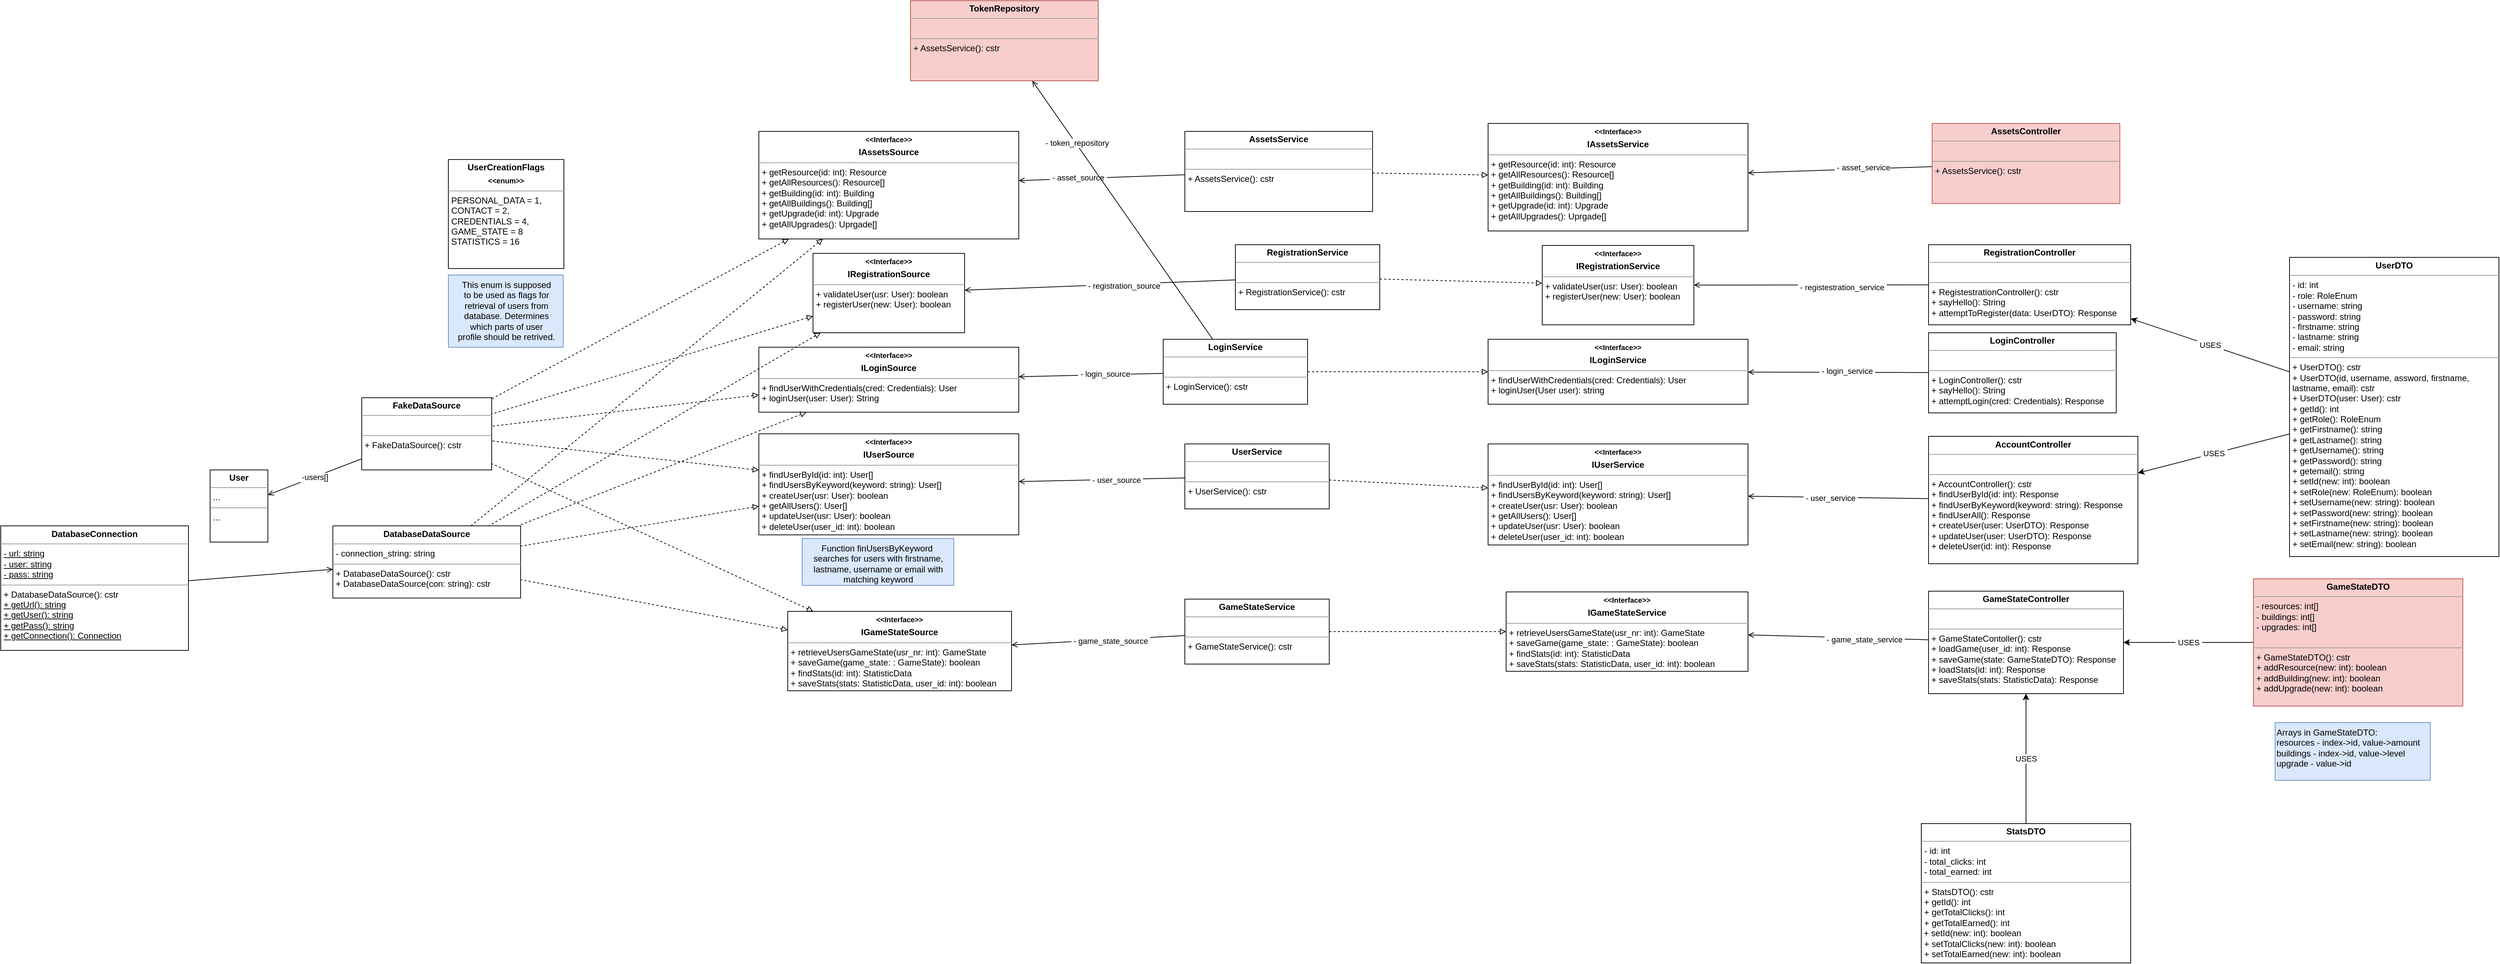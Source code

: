 <mxfile version="15.6.8" type="github">
  <diagram id="SLMzsR0E3EUHvdBKZ5yB" name="Page-1">
    <mxGraphModel dx="2487" dy="3133" grid="1" gridSize="10" guides="1" tooltips="1" connect="1" arrows="1" fold="1" page="1" pageScale="1" pageWidth="827" pageHeight="1169" math="0" shadow="0">
      <root>
        <mxCell id="0" />
        <mxCell id="1" parent="0" />
        <mxCell id="NOSZl9h-h4cG2daDXrsb-22" value="&lt;p style=&quot;margin: 0px ; margin-top: 4px ; text-align: center&quot;&gt;&lt;b&gt;User&lt;/b&gt;&lt;/p&gt;&lt;hr size=&quot;1&quot;&gt;&lt;p style=&quot;margin: 0px ; margin-left: 4px&quot;&gt;...&lt;/p&gt;&lt;hr size=&quot;1&quot;&gt;&lt;p style=&quot;margin: 0px ; margin-left: 4px&quot;&gt;...&lt;/p&gt;" style="verticalAlign=top;align=left;overflow=fill;fontSize=12;fontFamily=Helvetica;html=1;spacingLeft=0;spacingRight=0;spacing=2;rounded=0;" parent="1" vertex="1">
          <mxGeometry x="-730" y="-890" width="80" height="100" as="geometry" />
        </mxCell>
        <mxCell id="NOSZl9h-h4cG2daDXrsb-28" value="&lt;p style=&quot;margin: 0px ; margin-top: 4px ; text-align: center&quot;&gt;&lt;b&gt;&lt;font style=&quot;font-size: 10px&quot;&gt;&amp;lt;&amp;lt;Interface&amp;gt;&amp;gt;&lt;/font&gt;&lt;/b&gt;&lt;/p&gt;&lt;p style=&quot;margin: 0px ; margin-top: 4px ; text-align: center&quot;&gt;&lt;b&gt;IRegistrationSource&lt;/b&gt;&lt;/p&gt;&lt;hr size=&quot;1&quot;&gt;&lt;p style=&quot;margin: 0px ; margin-left: 4px&quot;&gt;&lt;span&gt;+ validateUser(usr: User): boolean&lt;/span&gt;&lt;/p&gt;&lt;p style=&quot;margin: 0px ; margin-left: 4px&quot;&gt;&lt;span&gt;+ registerUser(new: User): boolean&lt;/span&gt;&lt;/p&gt;" style="verticalAlign=top;align=left;overflow=fill;fontSize=12;fontFamily=Helvetica;html=1;spacingLeft=0;spacingRight=0;spacing=2;rounded=0;" parent="1" vertex="1">
          <mxGeometry x="105" y="-1190" width="210" height="110" as="geometry" />
        </mxCell>
        <mxCell id="NOSZl9h-h4cG2daDXrsb-29" value="&lt;p style=&quot;margin: 0px ; margin-top: 4px ; text-align: center&quot;&gt;&lt;b&gt;&lt;font style=&quot;font-size: 10px&quot;&gt;&amp;lt;&amp;lt;Interface&amp;gt;&amp;gt;&lt;/font&gt;&lt;/b&gt;&lt;/p&gt;&lt;p style=&quot;margin: 0px ; margin-top: 4px ; text-align: center&quot;&gt;&lt;b&gt;ILoginSource&lt;/b&gt;&lt;/p&gt;&lt;hr size=&quot;1&quot;&gt;&lt;p style=&quot;margin: 0px ; margin-left: 4px&quot;&gt;&lt;span&gt;+ findUserWithCredentials(cred: Credentials): User&lt;/span&gt;&lt;/p&gt;&lt;p style=&quot;margin: 0px ; margin-left: 4px&quot;&gt;&lt;span&gt;+ loginUser(user: User): String&lt;br&gt;&lt;/span&gt;&lt;/p&gt;" style="verticalAlign=top;align=left;overflow=fill;fontSize=12;fontFamily=Helvetica;html=1;spacingLeft=0;spacingRight=0;spacing=2;rounded=0;" parent="1" vertex="1">
          <mxGeometry x="30" y="-1060" width="360" height="90" as="geometry" />
        </mxCell>
        <mxCell id="NOSZl9h-h4cG2daDXrsb-30" value="&lt;p style=&quot;margin: 0px ; margin-top: 4px ; text-align: center&quot;&gt;&lt;b&gt;FakeDataSource&lt;/b&gt;&lt;/p&gt;&lt;hr size=&quot;1&quot;&gt;&lt;p style=&quot;margin: 0px ; margin-left: 4px&quot;&gt;&lt;br&gt;&lt;/p&gt;&lt;hr size=&quot;1&quot;&gt;&lt;p style=&quot;margin: 0px ; margin-left: 4px&quot;&gt;+ FakeDataSource(): cstr&lt;/p&gt;" style="verticalAlign=top;align=left;overflow=fill;fontSize=12;fontFamily=Helvetica;html=1;spacingLeft=0;spacingRight=0;spacing=2;rounded=0;" parent="1" vertex="1">
          <mxGeometry x="-520" y="-990" width="180" height="100" as="geometry" />
        </mxCell>
        <mxCell id="NOSZl9h-h4cG2daDXrsb-31" value="&lt;p style=&quot;margin: 0px ; margin-top: 4px ; text-align: center&quot;&gt;&lt;b&gt;UserCreationFlags&lt;/b&gt;&lt;/p&gt;&lt;p style=&quot;margin: 0px ; margin-top: 4px ; text-align: center&quot;&gt;&lt;b&gt;&lt;font style=&quot;font-size: 10px&quot;&gt;&amp;lt;&amp;lt;enum&amp;gt;&amp;gt;&lt;/font&gt;&lt;/b&gt;&lt;/p&gt;&lt;hr size=&quot;1&quot;&gt;&lt;p style=&quot;margin: 0px ; margin-left: 4px&quot;&gt;PERSONAL_DATA = 1,&lt;/p&gt;&lt;p style=&quot;margin: 0px ; margin-left: 4px&quot;&gt;CONTACT = 2,&lt;/p&gt;&lt;p style=&quot;margin: 0px ; margin-left: 4px&quot;&gt;CREDENTIALS = 4,&lt;/p&gt;&lt;p style=&quot;margin: 0px ; margin-left: 4px&quot;&gt;GAME_STATE = 8&lt;/p&gt;&lt;p style=&quot;margin: 0px ; margin-left: 4px&quot;&gt;STATISTICS = 16&lt;br&gt;&lt;/p&gt;" style="verticalAlign=top;align=left;overflow=fill;fontSize=12;fontFamily=Helvetica;html=1;spacingLeft=0;spacingRight=0;spacing=2;rounded=0;" parent="1" vertex="1">
          <mxGeometry x="-400" y="-1320" width="160" height="151" as="geometry" />
        </mxCell>
        <mxCell id="NOSZl9h-h4cG2daDXrsb-32" value="This enum is supposed &lt;br&gt;to be&amp;nbsp;used as flags for &lt;br&gt;retrieval of users from&lt;br&gt;database. Determines &lt;br&gt;which parts of user &lt;br&gt;profile should be retrived." style="html=1;verticalAlign=top;fillColor=#dae8fc;strokeColor=#6c8ebf;rounded=0;" parent="1" vertex="1">
          <mxGeometry x="-400" y="-1160" width="159" height="100" as="geometry" />
        </mxCell>
        <mxCell id="NOSZl9h-h4cG2daDXrsb-33" value="&lt;p style=&quot;margin: 0px ; margin-top: 4px ; text-align: center&quot;&gt;&lt;b&gt;DatabaseDataSource&lt;/b&gt;&lt;br&gt;&lt;/p&gt;&lt;hr size=&quot;1&quot;&gt;&lt;p style=&quot;margin: 0px ; margin-left: 4px&quot;&gt;- connection_string: string&lt;/p&gt;&lt;hr size=&quot;1&quot;&gt;&lt;p style=&quot;margin: 0px ; margin-left: 4px&quot;&gt;+ DatabaseDataSource(): cstr&lt;/p&gt;&lt;p style=&quot;margin: 0px ; margin-left: 4px&quot;&gt;+ DatabaseDataSource(con: string): cstr&lt;/p&gt;" style="verticalAlign=top;align=left;overflow=fill;fontSize=12;fontFamily=Helvetica;html=1;spacingLeft=0;spacingRight=0;spacing=2;rounded=0;" parent="1" vertex="1">
          <mxGeometry x="-560" y="-812.5" width="260" height="100" as="geometry" />
        </mxCell>
        <mxCell id="NOSZl9h-h4cG2daDXrsb-34" style="orthogonalLoop=1;jettySize=auto;html=1;endArrow=none;endFill=0;dashed=1;startArrow=block;startFill=0;rounded=0;" parent="1" source="NOSZl9h-h4cG2daDXrsb-29" target="NOSZl9h-h4cG2daDXrsb-33" edge="1">
          <mxGeometry relative="1" as="geometry">
            <mxPoint x="1850" y="-910" as="sourcePoint" />
            <mxPoint x="1790" y="-867.5" as="targetPoint" />
          </mxGeometry>
        </mxCell>
        <mxCell id="NOSZl9h-h4cG2daDXrsb-43" style="orthogonalLoop=1;jettySize=auto;html=1;endArrow=none;endFill=0;dashed=1;startArrow=block;startFill=0;rounded=0;" parent="1" source="NOSZl9h-h4cG2daDXrsb-28" target="NOSZl9h-h4cG2daDXrsb-33" edge="1">
          <mxGeometry relative="1" as="geometry">
            <mxPoint x="450" y="-990" as="sourcePoint" />
            <mxPoint x="520" y="-910" as="targetPoint" />
          </mxGeometry>
        </mxCell>
        <mxCell id="NOSZl9h-h4cG2daDXrsb-49" value="&lt;p style=&quot;margin: 0px ; margin-top: 4px ; text-align: center&quot;&gt;&lt;b&gt;&lt;font style=&quot;font-size: 10px&quot;&gt;&amp;lt;&amp;lt;Interface&amp;gt;&amp;gt;&lt;/font&gt;&lt;/b&gt;&lt;/p&gt;&lt;p style=&quot;margin: 0px ; margin-top: 4px ; text-align: center&quot;&gt;&lt;b&gt;IUserSource&lt;/b&gt;&lt;/p&gt;&lt;hr size=&quot;1&quot;&gt;&lt;p style=&quot;margin: 0px ; margin-left: 4px&quot;&gt;&lt;span&gt;+ findUserById(id: int): User[]&lt;/span&gt;&lt;br&gt;&lt;/p&gt;&lt;p style=&quot;margin: 0px ; margin-left: 4px&quot;&gt;&lt;span&gt;+ findUsersByKeyword(keyword: string): User[]&lt;/span&gt;&lt;/p&gt;&lt;p style=&quot;margin: 0px ; margin-left: 4px&quot;&gt;&lt;span&gt;+ createUser(usr: User): boolean&lt;/span&gt;&lt;/p&gt;&lt;p style=&quot;margin: 0px ; margin-left: 4px&quot;&gt;&lt;span&gt;+ getAllUsers(): User[]&lt;/span&gt;&lt;/p&gt;&lt;p style=&quot;margin: 0px ; margin-left: 4px&quot;&gt;&lt;span&gt;+ updateUser(usr: User): boolean&lt;/span&gt;&lt;/p&gt;&lt;p style=&quot;margin: 0px ; margin-left: 4px&quot;&gt;&lt;span&gt;+ deleteUser(user_id: int): boolean&lt;/span&gt;&lt;/p&gt;&lt;p style=&quot;margin: 0px ; margin-left: 4px&quot;&gt;&lt;span&gt;&lt;br&gt;&lt;/span&gt;&lt;/p&gt;&lt;p style=&quot;margin: 0px ; margin-left: 4px&quot;&gt;&lt;span&gt;&lt;br&gt;&lt;/span&gt;&lt;/p&gt;" style="verticalAlign=top;align=left;overflow=fill;fontSize=12;fontFamily=Helvetica;html=1;spacingLeft=0;spacingRight=0;spacing=2;rounded=0;" parent="1" vertex="1">
          <mxGeometry x="30" y="-940" width="360" height="140" as="geometry" />
        </mxCell>
        <mxCell id="NOSZl9h-h4cG2daDXrsb-50" value="&lt;p style=&quot;margin: 0px ; margin-top: 4px ; text-align: center&quot;&gt;&lt;b&gt;&lt;font style=&quot;font-size: 10px&quot;&gt;&amp;lt;&amp;lt;Interface&amp;gt;&amp;gt;&lt;/font&gt;&lt;/b&gt;&lt;/p&gt;&lt;p style=&quot;margin: 0px ; margin-top: 4px ; text-align: center&quot;&gt;&lt;b&gt;IGameStateSource&lt;/b&gt;&lt;/p&gt;&lt;hr size=&quot;1&quot;&gt;&lt;p style=&quot;margin: 0px ; margin-left: 4px&quot;&gt;&lt;span&gt;+ retrieveUsersGameState(usr_nr: int): GameState&lt;/span&gt;&lt;/p&gt;&lt;p style=&quot;margin: 0px ; margin-left: 4px&quot;&gt;&lt;span&gt;+ saveGame(game_state: : GameState): boolean&lt;/span&gt;&lt;/p&gt;&lt;p style=&quot;margin: 0px ; margin-left: 4px&quot;&gt;&lt;span&gt;+ findStats(id: int): StatisticData&lt;/span&gt;&lt;/p&gt;&lt;p style=&quot;margin: 0px ; margin-left: 4px&quot;&gt;&lt;span&gt;+ saveStats(stats: StatisticData, user_id: int): boolean&lt;/span&gt;&lt;/p&gt;" style="verticalAlign=top;align=left;overflow=fill;fontSize=12;fontFamily=Helvetica;html=1;spacingLeft=0;spacingRight=0;spacing=2;rounded=0;" parent="1" vertex="1">
          <mxGeometry x="70" y="-694" width="310" height="110" as="geometry" />
        </mxCell>
        <mxCell id="NOSZl9h-h4cG2daDXrsb-51" style="orthogonalLoop=1;jettySize=auto;html=1;endArrow=none;endFill=0;dashed=1;startArrow=block;startFill=0;rounded=0;" parent="1" source="NOSZl9h-h4cG2daDXrsb-49" target="NOSZl9h-h4cG2daDXrsb-33" edge="1">
          <mxGeometry relative="1" as="geometry">
            <mxPoint x="420" y="-990" as="sourcePoint" />
            <mxPoint x="500" y="-910" as="targetPoint" />
          </mxGeometry>
        </mxCell>
        <mxCell id="NOSZl9h-h4cG2daDXrsb-52" style="orthogonalLoop=1;jettySize=auto;html=1;endArrow=none;endFill=0;dashed=1;startArrow=block;startFill=0;strokeColor=default;rounded=0;" parent="1" source="NOSZl9h-h4cG2daDXrsb-50" target="NOSZl9h-h4cG2daDXrsb-33" edge="1">
          <mxGeometry relative="1" as="geometry">
            <mxPoint x="430" y="-980" as="sourcePoint" />
            <mxPoint x="510" y="-900" as="targetPoint" />
          </mxGeometry>
        </mxCell>
        <mxCell id="NOSZl9h-h4cG2daDXrsb-53" value="Function finUsersByKeyword&amp;nbsp;&lt;br&gt;searches for users with&amp;nbsp;firstname, &lt;br&gt;lastname, username or email with &lt;br&gt;matching keyword" style="html=1;verticalAlign=top;fillColor=#dae8fc;strokeColor=#6c8ebf;rounded=0;" parent="1" vertex="1">
          <mxGeometry x="90" y="-795" width="210" height="65" as="geometry" />
        </mxCell>
        <mxCell id="NOSZl9h-h4cG2daDXrsb-54" style="orthogonalLoop=1;jettySize=auto;html=1;endArrow=none;endFill=0;dashed=1;startArrow=block;startFill=0;rounded=0;" parent="1" source="NOSZl9h-h4cG2daDXrsb-28" target="NOSZl9h-h4cG2daDXrsb-30" edge="1">
          <mxGeometry relative="1" as="geometry">
            <mxPoint x="325" y="-1125" as="sourcePoint" />
            <mxPoint x="500" y="-935" as="targetPoint" />
          </mxGeometry>
        </mxCell>
        <mxCell id="NOSZl9h-h4cG2daDXrsb-55" style="orthogonalLoop=1;jettySize=auto;html=1;endArrow=none;endFill=0;dashed=1;startArrow=block;startFill=0;rounded=0;" parent="1" source="NOSZl9h-h4cG2daDXrsb-29" target="NOSZl9h-h4cG2daDXrsb-30" edge="1">
          <mxGeometry relative="1" as="geometry">
            <mxPoint x="100" y="-1090" as="sourcePoint" />
            <mxPoint x="-30" y="-965" as="targetPoint" />
          </mxGeometry>
        </mxCell>
        <mxCell id="NOSZl9h-h4cG2daDXrsb-56" style="orthogonalLoop=1;jettySize=auto;html=1;endArrow=none;endFill=0;dashed=1;startArrow=block;startFill=0;rounded=0;" parent="1" source="NOSZl9h-h4cG2daDXrsb-49" target="NOSZl9h-h4cG2daDXrsb-30" edge="1">
          <mxGeometry relative="1" as="geometry">
            <mxPoint x="40" y="-1005" as="sourcePoint" />
            <mxPoint x="-30" y="-940" as="targetPoint" />
          </mxGeometry>
        </mxCell>
        <mxCell id="NOSZl9h-h4cG2daDXrsb-57" style="orthogonalLoop=1;jettySize=auto;html=1;endArrow=none;endFill=0;dashed=1;startArrow=block;startFill=0;rounded=0;" parent="1" source="NOSZl9h-h4cG2daDXrsb-50" target="NOSZl9h-h4cG2daDXrsb-30" edge="1">
          <mxGeometry relative="1" as="geometry">
            <mxPoint x="50" y="-995" as="sourcePoint" />
            <mxPoint x="-20" y="-930" as="targetPoint" />
          </mxGeometry>
        </mxCell>
        <mxCell id="NOSZl9h-h4cG2daDXrsb-58" value="&amp;nbsp;-users[]&amp;nbsp;" style="orthogonalLoop=1;jettySize=auto;html=1;endArrow=open;endFill=0;rounded=0;" parent="1" source="NOSZl9h-h4cG2daDXrsb-30" target="NOSZl9h-h4cG2daDXrsb-22" edge="1">
          <mxGeometry relative="1" as="geometry">
            <mxPoint x="1230" y="-1095" as="sourcePoint" />
            <mxPoint x="1400" y="-1080" as="targetPoint" />
          </mxGeometry>
        </mxCell>
        <mxCell id="NOSZl9h-h4cG2daDXrsb-89" value="&lt;p style=&quot;margin: 0px ; margin-top: 4px ; text-align: center&quot;&gt;&lt;b&gt;&lt;font style=&quot;font-size: 10px&quot;&gt;&amp;lt;&amp;lt;Interface&amp;gt;&amp;gt;&lt;/font&gt;&lt;/b&gt;&lt;/p&gt;&lt;p style=&quot;margin: 0px ; margin-top: 4px ; text-align: center&quot;&gt;&lt;b&gt;IAssetsSource&lt;/b&gt;&lt;/p&gt;&lt;hr size=&quot;1&quot;&gt;&lt;p style=&quot;margin: 0px ; margin-left: 4px&quot;&gt;&lt;span&gt;+ getResource(id: int): Resource&lt;/span&gt;&lt;/p&gt;&lt;p style=&quot;margin: 0px ; margin-left: 4px&quot;&gt;&lt;span&gt;+ getAllResources(): Resource[]&lt;/span&gt;&lt;/p&gt;&lt;p style=&quot;margin: 0px ; margin-left: 4px&quot;&gt;&lt;span&gt;+ getBuilding(id: int): Building&lt;/span&gt;&lt;/p&gt;&lt;p style=&quot;margin: 0px ; margin-left: 4px&quot;&gt;&lt;span&gt;+ getAllBuildings(): Building[]&lt;/span&gt;&lt;/p&gt;&lt;p style=&quot;margin: 0px ; margin-left: 4px&quot;&gt;&lt;span&gt;+ getUpgrade(id: int): Upgrade&lt;/span&gt;&lt;/p&gt;&lt;p style=&quot;margin: 0px ; margin-left: 4px&quot;&gt;&lt;span&gt;+ getAllUpgrades(): Uprgade[]&lt;/span&gt;&lt;/p&gt;" style="verticalAlign=top;align=left;overflow=fill;fontSize=12;fontFamily=Helvetica;html=1;spacingLeft=0;spacingRight=0;spacing=2;rounded=0;" parent="1" vertex="1">
          <mxGeometry x="30" y="-1359" width="360" height="149" as="geometry" />
        </mxCell>
        <mxCell id="NOSZl9h-h4cG2daDXrsb-90" style="orthogonalLoop=1;jettySize=auto;html=1;endArrow=none;endFill=0;dashed=1;startArrow=block;startFill=0;rounded=0;" parent="1" source="NOSZl9h-h4cG2daDXrsb-89" target="NOSZl9h-h4cG2daDXrsb-33" edge="1">
          <mxGeometry relative="1" as="geometry">
            <mxPoint x="325" y="-1125" as="sourcePoint" />
            <mxPoint x="500.0" y="-935" as="targetPoint" />
          </mxGeometry>
        </mxCell>
        <mxCell id="NOSZl9h-h4cG2daDXrsb-91" style="orthogonalLoop=1;jettySize=auto;html=1;endArrow=none;endFill=0;dashed=1;startArrow=block;startFill=0;rounded=0;" parent="1" source="NOSZl9h-h4cG2daDXrsb-89" target="NOSZl9h-h4cG2daDXrsb-30" edge="1">
          <mxGeometry relative="1" as="geometry">
            <mxPoint x="115" y="-1125" as="sourcePoint" />
            <mxPoint x="-30" y="-975" as="targetPoint" />
          </mxGeometry>
        </mxCell>
        <mxCell id="NOSZl9h-h4cG2daDXrsb-96" value="&lt;p style=&quot;margin: 0px ; margin-top: 4px ; text-align: center&quot;&gt;&lt;b&gt;&lt;font style=&quot;font-size: 10px&quot;&gt;&amp;lt;&amp;lt;Interface&amp;gt;&amp;gt;&lt;/font&gt;&lt;/b&gt;&lt;/p&gt;&lt;p style=&quot;margin: 0px ; margin-top: 4px ; text-align: center&quot;&gt;&lt;b&gt;IRegistrationService&lt;/b&gt;&lt;/p&gt;&lt;hr size=&quot;1&quot;&gt;&lt;p style=&quot;margin: 0px ; margin-left: 4px&quot;&gt;&lt;span&gt;+ validateUser(usr: User): boolean&lt;/span&gt;&lt;/p&gt;&lt;p style=&quot;margin: 0px ; margin-left: 4px&quot;&gt;&lt;span&gt;+ registerUser(new: User): boolean&lt;/span&gt;&lt;/p&gt;" style="verticalAlign=top;align=left;overflow=fill;fontSize=12;fontFamily=Helvetica;html=1;spacingLeft=0;spacingRight=0;spacing=2;rounded=0;" parent="1" vertex="1">
          <mxGeometry x="1115" y="-1201" width="210" height="110" as="geometry" />
        </mxCell>
        <mxCell id="NOSZl9h-h4cG2daDXrsb-97" value="&lt;p style=&quot;margin: 0px ; margin-top: 4px ; text-align: center&quot;&gt;&lt;b&gt;&lt;font style=&quot;font-size: 10px&quot;&gt;&amp;lt;&amp;lt;Interface&amp;gt;&amp;gt;&lt;/font&gt;&lt;/b&gt;&lt;/p&gt;&lt;p style=&quot;margin: 0px ; margin-top: 4px ; text-align: center&quot;&gt;&lt;b&gt;ILoginService&lt;/b&gt;&lt;/p&gt;&lt;hr size=&quot;1&quot;&gt;&lt;p style=&quot;margin: 0px ; margin-left: 4px&quot;&gt;&lt;span&gt;+ findUserWithCredentials(cred: Credentials): User&lt;/span&gt;&lt;/p&gt;&lt;p style=&quot;margin: 0px ; margin-left: 4px&quot;&gt;&lt;span&gt;+ loginUser(User user): string&lt;br&gt;&lt;/span&gt;&lt;/p&gt;" style="verticalAlign=top;align=left;overflow=fill;fontSize=12;fontFamily=Helvetica;html=1;spacingLeft=0;spacingRight=0;spacing=2;rounded=0;" parent="1" vertex="1">
          <mxGeometry x="1040" y="-1071" width="360" height="90" as="geometry" />
        </mxCell>
        <mxCell id="NOSZl9h-h4cG2daDXrsb-98" value="&lt;p style=&quot;margin: 0px ; margin-top: 4px ; text-align: center&quot;&gt;&lt;b&gt;&lt;font style=&quot;font-size: 10px&quot;&gt;&amp;lt;&amp;lt;Interface&amp;gt;&amp;gt;&lt;/font&gt;&lt;/b&gt;&lt;/p&gt;&lt;p style=&quot;margin: 0px ; margin-top: 4px ; text-align: center&quot;&gt;&lt;b&gt;IUserService&lt;/b&gt;&lt;/p&gt;&lt;hr size=&quot;1&quot;&gt;&lt;p style=&quot;margin: 0px ; margin-left: 4px&quot;&gt;&lt;span&gt;+ findUserById(id: int): User[]&lt;/span&gt;&lt;br&gt;&lt;/p&gt;&lt;p style=&quot;margin: 0px ; margin-left: 4px&quot;&gt;&lt;span&gt;+ findUsersByKeyword(keyword: string): User[]&lt;/span&gt;&lt;/p&gt;&lt;p style=&quot;margin: 0px ; margin-left: 4px&quot;&gt;&lt;span&gt;+ createUser(usr: User): boolean&lt;/span&gt;&lt;/p&gt;&lt;p style=&quot;margin: 0px ; margin-left: 4px&quot;&gt;&lt;span&gt;+ getAllUsers(): User[]&lt;/span&gt;&lt;/p&gt;&lt;p style=&quot;margin: 0px ; margin-left: 4px&quot;&gt;&lt;span&gt;+ updateUser(usr: User): boolean&lt;/span&gt;&lt;/p&gt;&lt;p style=&quot;margin: 0px ; margin-left: 4px&quot;&gt;&lt;span&gt;+ deleteUser(user_id: int): boolean&lt;/span&gt;&lt;/p&gt;&lt;p style=&quot;margin: 0px ; margin-left: 4px&quot;&gt;&lt;span&gt;&lt;br&gt;&lt;/span&gt;&lt;/p&gt;&lt;p style=&quot;margin: 0px ; margin-left: 4px&quot;&gt;&lt;span&gt;&lt;br&gt;&lt;/span&gt;&lt;/p&gt;" style="verticalAlign=top;align=left;overflow=fill;fontSize=12;fontFamily=Helvetica;html=1;spacingLeft=0;spacingRight=0;spacing=2;rounded=0;" parent="1" vertex="1">
          <mxGeometry x="1040" y="-926" width="360" height="140" as="geometry" />
        </mxCell>
        <mxCell id="NOSZl9h-h4cG2daDXrsb-99" value="&lt;p style=&quot;margin: 0px ; margin-top: 4px ; text-align: center&quot;&gt;&lt;b&gt;&lt;font style=&quot;font-size: 10px&quot;&gt;&amp;lt;&amp;lt;Interface&amp;gt;&amp;gt;&lt;/font&gt;&lt;/b&gt;&lt;/p&gt;&lt;p style=&quot;margin: 0px ; margin-top: 4px ; text-align: center&quot;&gt;&lt;b&gt;IGameStateService&lt;/b&gt;&lt;/p&gt;&lt;hr size=&quot;1&quot;&gt;&lt;p style=&quot;margin: 0px ; margin-left: 4px&quot;&gt;&lt;span&gt;+ retrieveUsersGameState(usr_nr: int): GameState&lt;/span&gt;&lt;/p&gt;&lt;p style=&quot;margin: 0px ; margin-left: 4px&quot;&gt;&lt;span&gt;+ saveGame(game_state: : GameState): boolean&lt;/span&gt;&lt;/p&gt;&lt;p style=&quot;margin: 0px 0px 0px 4px&quot;&gt;+ findStats(id: int): StatisticData&lt;/p&gt;&lt;p style=&quot;margin: 0px 0px 0px 4px&quot;&gt;+ saveStats(stats: StatisticData, user_id: int): boolean&lt;/p&gt;" style="verticalAlign=top;align=left;overflow=fill;fontSize=12;fontFamily=Helvetica;html=1;spacingLeft=0;spacingRight=0;spacing=2;rounded=0;" parent="1" vertex="1">
          <mxGeometry x="1065" y="-721" width="335" height="110" as="geometry" />
        </mxCell>
        <mxCell id="NOSZl9h-h4cG2daDXrsb-100" value="&lt;p style=&quot;margin: 0px ; margin-top: 4px ; text-align: center&quot;&gt;&lt;b&gt;&lt;font style=&quot;font-size: 10px&quot;&gt;&amp;lt;&amp;lt;Interface&amp;gt;&amp;gt;&lt;/font&gt;&lt;/b&gt;&lt;/p&gt;&lt;p style=&quot;margin: 0px ; margin-top: 4px ; text-align: center&quot;&gt;&lt;b&gt;IAssetsService&lt;/b&gt;&lt;/p&gt;&lt;hr size=&quot;1&quot;&gt;&lt;p style=&quot;margin: 0px ; margin-left: 4px&quot;&gt;&lt;span&gt;+ getResource(id: int): Resource&lt;/span&gt;&lt;/p&gt;&lt;p style=&quot;margin: 0px ; margin-left: 4px&quot;&gt;&lt;span&gt;+ getAllResources(): Resource[]&lt;/span&gt;&lt;/p&gt;&lt;p style=&quot;margin: 0px ; margin-left: 4px&quot;&gt;&lt;span&gt;+ getBuilding(id: int): Building&lt;/span&gt;&lt;/p&gt;&lt;p style=&quot;margin: 0px ; margin-left: 4px&quot;&gt;&lt;span&gt;+ getAllBuildings(): Building[]&lt;/span&gt;&lt;/p&gt;&lt;p style=&quot;margin: 0px ; margin-left: 4px&quot;&gt;&lt;span&gt;+ getUpgrade(id: int): Upgrade&lt;/span&gt;&lt;/p&gt;&lt;p style=&quot;margin: 0px ; margin-left: 4px&quot;&gt;&lt;span&gt;+ getAllUpgrades(): Uprgade[]&lt;/span&gt;&lt;/p&gt;" style="verticalAlign=top;align=left;overflow=fill;fontSize=12;fontFamily=Helvetica;html=1;spacingLeft=0;spacingRight=0;spacing=2;rounded=0;" parent="1" vertex="1">
          <mxGeometry x="1040" y="-1370" width="360" height="149" as="geometry" />
        </mxCell>
        <mxCell id="NOSZl9h-h4cG2daDXrsb-104" style="edgeStyle=none;orthogonalLoop=1;jettySize=auto;html=1;dashed=1;endArrow=block;endFill=0;" parent="1" source="NOSZl9h-h4cG2daDXrsb-101" target="NOSZl9h-h4cG2daDXrsb-100" edge="1">
          <mxGeometry relative="1" as="geometry" />
        </mxCell>
        <mxCell id="NOSZl9h-h4cG2daDXrsb-113" style="edgeStyle=none;orthogonalLoop=1;jettySize=auto;html=1;endArrow=open;endFill=0;" parent="1" source="NOSZl9h-h4cG2daDXrsb-101" target="NOSZl9h-h4cG2daDXrsb-89" edge="1">
          <mxGeometry relative="1" as="geometry" />
        </mxCell>
        <mxCell id="NOSZl9h-h4cG2daDXrsb-128" value="&amp;nbsp;- asset_source&amp;nbsp;" style="edgeLabel;html=1;align=center;verticalAlign=middle;resizable=0;points=[];" parent="NOSZl9h-h4cG2daDXrsb-113" vertex="1" connectable="0">
          <mxGeometry x="0.276" y="-1" relative="1" as="geometry">
            <mxPoint x="-1" as="offset" />
          </mxGeometry>
        </mxCell>
        <mxCell id="NOSZl9h-h4cG2daDXrsb-101" value="&lt;p style=&quot;margin: 0px ; margin-top: 4px ; text-align: center&quot;&gt;&lt;b&gt;AssetsService&lt;/b&gt;&lt;/p&gt;&lt;hr size=&quot;1&quot;&gt;&lt;p style=&quot;margin: 0px ; margin-left: 4px&quot;&gt;&lt;br&gt;&lt;/p&gt;&lt;hr size=&quot;1&quot;&gt;&lt;p style=&quot;margin: 0px ; margin-left: 4px&quot;&gt;+ AssetsService(): cstr&lt;/p&gt;" style="verticalAlign=top;align=left;overflow=fill;fontSize=12;fontFamily=Helvetica;html=1;spacingLeft=0;spacingRight=0;spacing=2;rounded=0;" parent="1" vertex="1">
          <mxGeometry x="620" y="-1359" width="260" height="111" as="geometry" />
        </mxCell>
        <mxCell id="NOSZl9h-h4cG2daDXrsb-103" style="edgeStyle=none;orthogonalLoop=1;jettySize=auto;html=1;endArrow=open;endFill=0;" parent="1" source="NOSZl9h-h4cG2daDXrsb-102" target="NOSZl9h-h4cG2daDXrsb-33" edge="1">
          <mxGeometry relative="1" as="geometry">
            <mxPoint x="-650" y="-760" as="targetPoint" />
          </mxGeometry>
        </mxCell>
        <mxCell id="NOSZl9h-h4cG2daDXrsb-102" value="&lt;p style=&quot;margin: 0px ; margin-top: 4px ; text-align: center&quot;&gt;&lt;b&gt;DatabaseConnection&lt;/b&gt;&lt;br&gt;&lt;/p&gt;&lt;hr size=&quot;1&quot;&gt;&lt;p style=&quot;margin: 0px ; margin-left: 4px&quot;&gt;&lt;u&gt;- url: string&lt;/u&gt;&lt;/p&gt;&lt;p style=&quot;margin: 0px ; margin-left: 4px&quot;&gt;&lt;u&gt;- user: string&lt;/u&gt;&lt;/p&gt;&lt;p style=&quot;margin: 0px ; margin-left: 4px&quot;&gt;&lt;u&gt;- pass: string&lt;/u&gt;&lt;/p&gt;&lt;hr size=&quot;1&quot;&gt;&lt;p style=&quot;margin: 0px ; margin-left: 4px&quot;&gt;+ DatabaseDataSource(): cstr&lt;/p&gt;&lt;p style=&quot;margin: 0px ; margin-left: 4px&quot;&gt;&lt;u&gt;+ getUrl(): string&lt;br&gt;&lt;/u&gt;&lt;/p&gt;&lt;p style=&quot;margin: 0px ; margin-left: 4px&quot;&gt;&lt;u&gt;+ getUser(): string&lt;/u&gt;&lt;/p&gt;&lt;p style=&quot;margin: 0px ; margin-left: 4px&quot;&gt;&lt;u&gt;+ getPass(): string&lt;/u&gt;&lt;/p&gt;&lt;p style=&quot;margin: 0px ; margin-left: 4px&quot;&gt;&lt;u&gt;+ getConnection(): Connection&lt;/u&gt;&lt;/p&gt;" style="verticalAlign=top;align=left;overflow=fill;fontSize=12;fontFamily=Helvetica;html=1;spacingLeft=0;spacingRight=0;spacing=2;rounded=0;" parent="1" vertex="1">
          <mxGeometry x="-1020" y="-812.5" width="260" height="172.5" as="geometry" />
        </mxCell>
        <mxCell id="NOSZl9h-h4cG2daDXrsb-110" style="edgeStyle=none;orthogonalLoop=1;jettySize=auto;html=1;dashed=1;endArrow=block;endFill=0;" parent="1" source="NOSZl9h-h4cG2daDXrsb-105" target="NOSZl9h-h4cG2daDXrsb-96" edge="1">
          <mxGeometry relative="1" as="geometry" />
        </mxCell>
        <mxCell id="NOSZl9h-h4cG2daDXrsb-114" style="edgeStyle=none;orthogonalLoop=1;jettySize=auto;html=1;endArrow=open;endFill=0;" parent="1" source="NOSZl9h-h4cG2daDXrsb-105" target="NOSZl9h-h4cG2daDXrsb-28" edge="1">
          <mxGeometry relative="1" as="geometry" />
        </mxCell>
        <mxCell id="NOSZl9h-h4cG2daDXrsb-129" value="&amp;nbsp;- registration_source" style="edgeLabel;html=1;align=center;verticalAlign=middle;resizable=0;points=[];" parent="NOSZl9h-h4cG2daDXrsb-114" vertex="1" connectable="0">
          <mxGeometry x="-0.167" y="2" relative="1" as="geometry">
            <mxPoint as="offset" />
          </mxGeometry>
        </mxCell>
        <mxCell id="NOSZl9h-h4cG2daDXrsb-147" style="edgeStyle=none;orthogonalLoop=1;jettySize=auto;html=1;endArrow=open;endFill=0;" parent="1" source="NOSZl9h-h4cG2daDXrsb-106" target="NOSZl9h-h4cG2daDXrsb-146" edge="1">
          <mxGeometry relative="1" as="geometry" />
        </mxCell>
        <mxCell id="NOSZl9h-h4cG2daDXrsb-148" value="&amp;nbsp;- token_repository" style="edgeLabel;html=1;align=center;verticalAlign=middle;resizable=0;points=[];" parent="NOSZl9h-h4cG2daDXrsb-147" vertex="1" connectable="0">
          <mxGeometry x="0.519" relative="1" as="geometry">
            <mxPoint as="offset" />
          </mxGeometry>
        </mxCell>
        <mxCell id="NOSZl9h-h4cG2daDXrsb-105" value="&lt;p style=&quot;margin: 0px ; margin-top: 4px ; text-align: center&quot;&gt;&lt;b&gt;RegistrationService&lt;/b&gt;&lt;/p&gt;&lt;hr size=&quot;1&quot;&gt;&lt;p style=&quot;margin: 0px ; margin-left: 4px&quot;&gt;&lt;br&gt;&lt;/p&gt;&lt;hr size=&quot;1&quot;&gt;&lt;p style=&quot;margin: 0px ; margin-left: 4px&quot;&gt;+ RegistrationService(): cstr&lt;/p&gt;" style="verticalAlign=top;align=left;overflow=fill;fontSize=12;fontFamily=Helvetica;html=1;spacingLeft=0;spacingRight=0;spacing=2;rounded=0;" parent="1" vertex="1">
          <mxGeometry x="690" y="-1202" width="200" height="90" as="geometry" />
        </mxCell>
        <mxCell id="NOSZl9h-h4cG2daDXrsb-109" style="edgeStyle=none;orthogonalLoop=1;jettySize=auto;html=1;dashed=1;endArrow=block;endFill=0;" parent="1" source="NOSZl9h-h4cG2daDXrsb-106" target="NOSZl9h-h4cG2daDXrsb-97" edge="1">
          <mxGeometry relative="1" as="geometry" />
        </mxCell>
        <mxCell id="NOSZl9h-h4cG2daDXrsb-115" style="edgeStyle=none;orthogonalLoop=1;jettySize=auto;html=1;endArrow=open;endFill=0;" parent="1" source="NOSZl9h-h4cG2daDXrsb-106" target="NOSZl9h-h4cG2daDXrsb-29" edge="1">
          <mxGeometry relative="1" as="geometry" />
        </mxCell>
        <mxCell id="NOSZl9h-h4cG2daDXrsb-130" value="&amp;nbsp;- login_source" style="edgeLabel;html=1;align=center;verticalAlign=middle;resizable=0;points=[];" parent="NOSZl9h-h4cG2daDXrsb-115" vertex="1" connectable="0">
          <mxGeometry x="-0.182" y="-1" relative="1" as="geometry">
            <mxPoint as="offset" />
          </mxGeometry>
        </mxCell>
        <mxCell id="NOSZl9h-h4cG2daDXrsb-106" value="&lt;p style=&quot;margin: 0px ; margin-top: 4px ; text-align: center&quot;&gt;&lt;b&gt;LoginService&lt;/b&gt;&lt;/p&gt;&lt;hr size=&quot;1&quot;&gt;&lt;p style=&quot;margin: 0px ; margin-left: 4px&quot;&gt;&lt;br&gt;&lt;/p&gt;&lt;hr size=&quot;1&quot;&gt;&lt;p style=&quot;margin: 0px ; margin-left: 4px&quot;&gt;+ LoginService(): cstr&lt;/p&gt;" style="verticalAlign=top;align=left;overflow=fill;fontSize=12;fontFamily=Helvetica;html=1;spacingLeft=0;spacingRight=0;spacing=2;rounded=0;" parent="1" vertex="1">
          <mxGeometry x="590" y="-1071" width="200" height="90" as="geometry" />
        </mxCell>
        <mxCell id="NOSZl9h-h4cG2daDXrsb-111" style="edgeStyle=none;orthogonalLoop=1;jettySize=auto;html=1;dashed=1;endArrow=block;endFill=0;" parent="1" source="NOSZl9h-h4cG2daDXrsb-107" target="NOSZl9h-h4cG2daDXrsb-98" edge="1">
          <mxGeometry relative="1" as="geometry" />
        </mxCell>
        <mxCell id="NOSZl9h-h4cG2daDXrsb-116" style="edgeStyle=none;orthogonalLoop=1;jettySize=auto;html=1;endArrow=open;endFill=0;" parent="1" source="NOSZl9h-h4cG2daDXrsb-107" target="NOSZl9h-h4cG2daDXrsb-49" edge="1">
          <mxGeometry relative="1" as="geometry" />
        </mxCell>
        <mxCell id="NOSZl9h-h4cG2daDXrsb-131" value="&amp;nbsp;- user_source&amp;nbsp;" style="edgeLabel;html=1;align=center;verticalAlign=middle;resizable=0;points=[];" parent="NOSZl9h-h4cG2daDXrsb-116" vertex="1" connectable="0">
          <mxGeometry x="-0.168" y="1" relative="1" as="geometry">
            <mxPoint as="offset" />
          </mxGeometry>
        </mxCell>
        <mxCell id="NOSZl9h-h4cG2daDXrsb-107" value="&lt;p style=&quot;margin: 0px ; margin-top: 4px ; text-align: center&quot;&gt;&lt;b&gt;UserService&lt;/b&gt;&lt;/p&gt;&lt;hr size=&quot;1&quot;&gt;&lt;p style=&quot;margin: 0px ; margin-left: 4px&quot;&gt;&lt;br&gt;&lt;/p&gt;&lt;hr size=&quot;1&quot;&gt;&lt;p style=&quot;margin: 0px ; margin-left: 4px&quot;&gt;+ UserService(): cstr&lt;/p&gt;" style="verticalAlign=top;align=left;overflow=fill;fontSize=12;fontFamily=Helvetica;html=1;spacingLeft=0;spacingRight=0;spacing=2;rounded=0;" parent="1" vertex="1">
          <mxGeometry x="620" y="-926" width="200" height="90" as="geometry" />
        </mxCell>
        <mxCell id="NOSZl9h-h4cG2daDXrsb-112" style="edgeStyle=none;orthogonalLoop=1;jettySize=auto;html=1;dashed=1;endArrow=block;endFill=0;" parent="1" source="NOSZl9h-h4cG2daDXrsb-108" target="NOSZl9h-h4cG2daDXrsb-99" edge="1">
          <mxGeometry relative="1" as="geometry" />
        </mxCell>
        <mxCell id="NOSZl9h-h4cG2daDXrsb-117" style="edgeStyle=none;orthogonalLoop=1;jettySize=auto;html=1;endArrow=open;endFill=0;" parent="1" source="NOSZl9h-h4cG2daDXrsb-108" target="NOSZl9h-h4cG2daDXrsb-50" edge="1">
          <mxGeometry relative="1" as="geometry" />
        </mxCell>
        <mxCell id="NOSZl9h-h4cG2daDXrsb-132" value="&amp;nbsp;- game_state_source&amp;nbsp;" style="edgeLabel;html=1;align=center;verticalAlign=middle;resizable=0;points=[];" parent="NOSZl9h-h4cG2daDXrsb-117" vertex="1" connectable="0">
          <mxGeometry x="-0.137" y="2" relative="1" as="geometry">
            <mxPoint as="offset" />
          </mxGeometry>
        </mxCell>
        <mxCell id="NOSZl9h-h4cG2daDXrsb-108" value="&lt;p style=&quot;margin: 0px ; margin-top: 4px ; text-align: center&quot;&gt;&lt;b&gt;GameStateService&lt;/b&gt;&lt;/p&gt;&lt;hr size=&quot;1&quot;&gt;&lt;p style=&quot;margin: 0px ; margin-left: 4px&quot;&gt;&lt;br&gt;&lt;/p&gt;&lt;hr size=&quot;1&quot;&gt;&lt;p style=&quot;margin: 0px ; margin-left: 4px&quot;&gt;+ GameStateService(): cstr&lt;/p&gt;" style="verticalAlign=top;align=left;overflow=fill;fontSize=12;fontFamily=Helvetica;html=1;spacingLeft=0;spacingRight=0;spacing=2;rounded=0;" parent="1" vertex="1">
          <mxGeometry x="620" y="-711" width="200" height="90" as="geometry" />
        </mxCell>
        <mxCell id="NOSZl9h-h4cG2daDXrsb-125" style="edgeStyle=none;orthogonalLoop=1;jettySize=auto;html=1;endArrow=open;endFill=0;" parent="1" source="NOSZl9h-h4cG2daDXrsb-118" target="NOSZl9h-h4cG2daDXrsb-97" edge="1">
          <mxGeometry relative="1" as="geometry" />
        </mxCell>
        <mxCell id="NOSZl9h-h4cG2daDXrsb-135" value="&amp;nbsp;- login_service&amp;nbsp;" style="edgeLabel;html=1;align=center;verticalAlign=middle;resizable=0;points=[];" parent="NOSZl9h-h4cG2daDXrsb-125" vertex="1" connectable="0">
          <mxGeometry x="-0.094" y="-2" relative="1" as="geometry">
            <mxPoint as="offset" />
          </mxGeometry>
        </mxCell>
        <mxCell id="NOSZl9h-h4cG2daDXrsb-118" value="&lt;p style=&quot;margin: 0px ; margin-top: 4px ; text-align: center&quot;&gt;&lt;b&gt;LoginController&lt;/b&gt;&lt;/p&gt;&lt;hr size=&quot;1&quot;&gt;&lt;p style=&quot;margin: 0px ; margin-left: 4px&quot;&gt;&lt;br&gt;&lt;/p&gt;&lt;hr size=&quot;1&quot;&gt;&lt;p style=&quot;margin: 0px ; margin-left: 4px&quot;&gt;+ LoginController(): cstr&lt;/p&gt;&lt;p style=&quot;margin: 0px ; margin-left: 4px&quot;&gt;+ sayHello(): String&lt;/p&gt;&lt;p style=&quot;margin: 0px ; margin-left: 4px&quot;&gt;+ attemptLogin(cred: Credentials): Response&lt;/p&gt;" style="verticalAlign=top;align=left;overflow=fill;fontSize=12;fontFamily=Helvetica;html=1;spacingLeft=0;spacingRight=0;spacing=2;rounded=0;" parent="1" vertex="1">
          <mxGeometry x="1650" y="-1080" width="260" height="111" as="geometry" />
        </mxCell>
        <mxCell id="NOSZl9h-h4cG2daDXrsb-126" style="edgeStyle=none;orthogonalLoop=1;jettySize=auto;html=1;endArrow=open;endFill=0;" parent="1" source="NOSZl9h-h4cG2daDXrsb-119" target="NOSZl9h-h4cG2daDXrsb-98" edge="1">
          <mxGeometry relative="1" as="geometry" />
        </mxCell>
        <mxCell id="NOSZl9h-h4cG2daDXrsb-136" value="&amp;nbsp;- user_service&amp;nbsp;" style="edgeLabel;html=1;align=center;verticalAlign=middle;resizable=0;points=[];" parent="NOSZl9h-h4cG2daDXrsb-126" vertex="1" connectable="0">
          <mxGeometry x="0.088" y="1" relative="1" as="geometry">
            <mxPoint as="offset" />
          </mxGeometry>
        </mxCell>
        <mxCell id="NOSZl9h-h4cG2daDXrsb-119" value="&lt;p style=&quot;margin: 0px ; margin-top: 4px ; text-align: center&quot;&gt;&lt;b&gt;AccountController&lt;/b&gt;&lt;/p&gt;&lt;hr size=&quot;1&quot;&gt;&lt;p style=&quot;margin: 0px ; margin-left: 4px&quot;&gt;&lt;br&gt;&lt;/p&gt;&lt;hr size=&quot;1&quot;&gt;&lt;p style=&quot;margin: 0px ; margin-left: 4px&quot;&gt;+ AccountController(): cstr&lt;/p&gt;&lt;p style=&quot;margin: 0px ; margin-left: 4px&quot;&gt;+ findUserById(id: int): Response&lt;/p&gt;&lt;p style=&quot;margin: 0px ; margin-left: 4px&quot;&gt;+ findUserByKeyword(keyword: string): Response&lt;/p&gt;&lt;p style=&quot;margin: 0px ; margin-left: 4px&quot;&gt;+ findUserAll(): Response&lt;/p&gt;&lt;p style=&quot;margin: 0px ; margin-left: 4px&quot;&gt;+ createUser(user: UserDTO): Response&lt;/p&gt;&lt;p style=&quot;margin: 0px ; margin-left: 4px&quot;&gt;+ updateUser(user: UserDTO): Response&lt;/p&gt;&lt;p style=&quot;margin: 0px ; margin-left: 4px&quot;&gt;+ deleteUser(id: int): Response&lt;/p&gt;" style="verticalAlign=top;align=left;overflow=fill;fontSize=12;fontFamily=Helvetica;html=1;spacingLeft=0;spacingRight=0;spacing=2;rounded=0;" parent="1" vertex="1">
          <mxGeometry x="1650" y="-936.5" width="290" height="176.5" as="geometry" />
        </mxCell>
        <mxCell id="NOSZl9h-h4cG2daDXrsb-127" style="edgeStyle=none;orthogonalLoop=1;jettySize=auto;html=1;endArrow=open;endFill=0;" parent="1" source="NOSZl9h-h4cG2daDXrsb-120" target="NOSZl9h-h4cG2daDXrsb-99" edge="1">
          <mxGeometry relative="1" as="geometry" />
        </mxCell>
        <mxCell id="NOSZl9h-h4cG2daDXrsb-137" value="&amp;nbsp;- game_state_service&amp;nbsp;" style="edgeLabel;html=1;align=center;verticalAlign=middle;resizable=0;points=[];" parent="NOSZl9h-h4cG2daDXrsb-127" vertex="1" connectable="0">
          <mxGeometry x="-0.289" y="2" relative="1" as="geometry">
            <mxPoint as="offset" />
          </mxGeometry>
        </mxCell>
        <mxCell id="NOSZl9h-h4cG2daDXrsb-120" value="&lt;p style=&quot;margin: 0px ; margin-top: 4px ; text-align: center&quot;&gt;&lt;b&gt;GameStateController&lt;/b&gt;&lt;/p&gt;&lt;hr size=&quot;1&quot;&gt;&lt;p style=&quot;margin: 0px ; margin-left: 4px&quot;&gt;&lt;br&gt;&lt;/p&gt;&lt;hr size=&quot;1&quot;&gt;&lt;p style=&quot;margin: 0px ; margin-left: 4px&quot;&gt;+ GameStateContoller(): cstr&lt;/p&gt;&lt;p style=&quot;margin: 0px ; margin-left: 4px&quot;&gt;+ loadGame(user_id: int): Response&lt;/p&gt;&lt;p style=&quot;margin: 0px ; margin-left: 4px&quot;&gt;+ saveGame(state: GameStateDTO): Response&lt;/p&gt;&lt;p style=&quot;margin: 0px 0px 0px 4px&quot;&gt;+ loadStats(id: int): Response&lt;/p&gt;&lt;p style=&quot;margin: 0px 0px 0px 4px&quot;&gt;+ saveStats(stats: StatisticData): Response&lt;/p&gt;" style="verticalAlign=top;align=left;overflow=fill;fontSize=12;fontFamily=Helvetica;html=1;spacingLeft=0;spacingRight=0;spacing=2;rounded=0;" parent="1" vertex="1">
          <mxGeometry x="1650" y="-722" width="270" height="142" as="geometry" />
        </mxCell>
        <mxCell id="NOSZl9h-h4cG2daDXrsb-124" style="edgeStyle=none;orthogonalLoop=1;jettySize=auto;html=1;endArrow=open;endFill=0;" parent="1" source="NOSZl9h-h4cG2daDXrsb-121" target="NOSZl9h-h4cG2daDXrsb-96" edge="1">
          <mxGeometry relative="1" as="geometry" />
        </mxCell>
        <mxCell id="NOSZl9h-h4cG2daDXrsb-134" value="&amp;nbsp;- registestration_service&amp;nbsp;" style="edgeLabel;html=1;align=center;verticalAlign=middle;resizable=0;points=[];" parent="NOSZl9h-h4cG2daDXrsb-124" vertex="1" connectable="0">
          <mxGeometry x="-0.261" y="3" relative="1" as="geometry">
            <mxPoint as="offset" />
          </mxGeometry>
        </mxCell>
        <mxCell id="NOSZl9h-h4cG2daDXrsb-121" value="&lt;p style=&quot;margin: 0px ; margin-top: 4px ; text-align: center&quot;&gt;&lt;b&gt;RegistrationController&lt;/b&gt;&lt;/p&gt;&lt;hr size=&quot;1&quot;&gt;&lt;p style=&quot;margin: 0px ; margin-left: 4px&quot;&gt;&lt;br&gt;&lt;/p&gt;&lt;hr size=&quot;1&quot;&gt;&lt;p style=&quot;margin: 0px ; margin-left: 4px&quot;&gt;+ RegistestrationController(): cstr&lt;/p&gt;&lt;p style=&quot;margin: 0px ; margin-left: 4px&quot;&gt;+ sayHello(): String&lt;/p&gt;&lt;p style=&quot;margin: 0px ; margin-left: 4px&quot;&gt;+ attemptToRegister(data: UserDTO): Response&lt;/p&gt;" style="verticalAlign=top;align=left;overflow=fill;fontSize=12;fontFamily=Helvetica;html=1;spacingLeft=0;spacingRight=0;spacing=2;rounded=0;" parent="1" vertex="1">
          <mxGeometry x="1650" y="-1202" width="280" height="111" as="geometry" />
        </mxCell>
        <mxCell id="NOSZl9h-h4cG2daDXrsb-123" style="edgeStyle=none;orthogonalLoop=1;jettySize=auto;html=1;endArrow=open;endFill=0;" parent="1" source="NOSZl9h-h4cG2daDXrsb-122" target="NOSZl9h-h4cG2daDXrsb-100" edge="1">
          <mxGeometry relative="1" as="geometry" />
        </mxCell>
        <mxCell id="NOSZl9h-h4cG2daDXrsb-133" value="&amp;nbsp;- asset_service" style="edgeLabel;html=1;align=center;verticalAlign=middle;resizable=0;points=[];" parent="NOSZl9h-h4cG2daDXrsb-123" vertex="1" connectable="0">
          <mxGeometry x="-0.235" y="-2" relative="1" as="geometry">
            <mxPoint as="offset" />
          </mxGeometry>
        </mxCell>
        <mxCell id="NOSZl9h-h4cG2daDXrsb-122" value="&lt;p style=&quot;margin: 0px ; margin-top: 4px ; text-align: center&quot;&gt;&lt;b&gt;AssetsController&lt;/b&gt;&lt;/p&gt;&lt;hr size=&quot;1&quot;&gt;&lt;p style=&quot;margin: 0px ; margin-left: 4px&quot;&gt;&lt;br&gt;&lt;/p&gt;&lt;hr size=&quot;1&quot;&gt;&lt;p style=&quot;margin: 0px ; margin-left: 4px&quot;&gt;+ AssetsService(): cstr&lt;/p&gt;" style="verticalAlign=top;align=left;overflow=fill;fontSize=12;fontFamily=Helvetica;html=1;spacingLeft=0;spacingRight=0;spacing=2;rounded=0;fillColor=#f8cecc;strokeColor=#b85450;" parent="1" vertex="1">
          <mxGeometry x="1655" y="-1370" width="260" height="111" as="geometry" />
        </mxCell>
        <mxCell id="NOSZl9h-h4cG2daDXrsb-141" value="&amp;nbsp;USES&amp;nbsp;" style="edgeStyle=none;orthogonalLoop=1;jettySize=auto;html=1;endArrow=classic;endFill=1;" parent="1" source="NOSZl9h-h4cG2daDXrsb-138" target="NOSZl9h-h4cG2daDXrsb-119" edge="1">
          <mxGeometry relative="1" as="geometry" />
        </mxCell>
        <mxCell id="NOSZl9h-h4cG2daDXrsb-144" value="&amp;nbsp;USES&amp;nbsp;" style="edgeStyle=none;orthogonalLoop=1;jettySize=auto;html=1;endArrow=classic;endFill=1;" parent="1" source="NOSZl9h-h4cG2daDXrsb-138" target="NOSZl9h-h4cG2daDXrsb-121" edge="1">
          <mxGeometry relative="1" as="geometry" />
        </mxCell>
        <mxCell id="NOSZl9h-h4cG2daDXrsb-138" value="&lt;p style=&quot;margin: 0px ; margin-top: 4px ; text-align: center&quot;&gt;&lt;b&gt;UserDTO&lt;/b&gt;&lt;/p&gt;&lt;hr size=&quot;1&quot;&gt;&lt;p style=&quot;margin: 0px ; margin-left: 4px&quot;&gt;- id: int&lt;/p&gt;&lt;p style=&quot;margin: 0px ; margin-left: 4px&quot;&gt;- role: RoleEnum&lt;br&gt;&lt;/p&gt;&lt;p style=&quot;margin: 0px ; margin-left: 4px&quot;&gt;- username: string&lt;/p&gt;&lt;p style=&quot;margin: 0px ; margin-left: 4px&quot;&gt;- password: string&lt;/p&gt;&lt;p style=&quot;margin: 0px ; margin-left: 4px&quot;&gt;- firstname: string&lt;/p&gt;&lt;p style=&quot;margin: 0px ; margin-left: 4px&quot;&gt;- lastname: string&lt;/p&gt;&lt;p style=&quot;margin: 0px ; margin-left: 4px&quot;&gt;- email: string&lt;/p&gt;&lt;hr size=&quot;1&quot;&gt;&lt;p style=&quot;margin: 0px ; margin-left: 4px&quot;&gt;+ UserDTO(): cstr&lt;/p&gt;&lt;p style=&quot;margin: 0px ; margin-left: 4px&quot;&gt;+ UserDTO(id, username, assword, firstname, &lt;br&gt;&lt;/p&gt;&lt;p style=&quot;margin: 0px ; margin-left: 4px&quot;&gt;lastname, email): cstr&lt;br&gt;&lt;/p&gt;&lt;p style=&quot;margin: 0px ; margin-left: 4px&quot;&gt;+ UserDTO(user: User): cstr&lt;br&gt;&lt;/p&gt;&lt;p style=&quot;margin: 0px ; margin-left: 4px&quot;&gt;+ getId(): int&lt;/p&gt;&lt;p style=&quot;margin: 0px ; margin-left: 4px&quot;&gt;+ getRole(): RoleEnum&lt;br&gt;&lt;/p&gt;&lt;p style=&quot;margin: 0px 0px 0px 4px&quot;&gt;+ getFirstname(): string&lt;/p&gt;&lt;p style=&quot;margin: 0px 0px 0px 4px&quot;&gt;+ getLastname(): string&lt;/p&gt;&lt;p style=&quot;margin: 0px 0px 0px 4px&quot;&gt;+ getUsername(): string&lt;/p&gt;&lt;p style=&quot;margin: 0px 0px 0px 4px&quot;&gt;+ getPassword(): string&lt;/p&gt;&lt;p style=&quot;margin: 0px 0px 0px 4px&quot;&gt;+ getemail(): string&lt;/p&gt;&lt;p style=&quot;margin: 0px ; margin-left: 4px&quot;&gt;+ setId(new: int): boolean&lt;/p&gt;&lt;p style=&quot;margin: 0px ; margin-left: 4px&quot;&gt;+ setRole(new: RoleEnum): boolean&lt;br&gt;&lt;/p&gt;&lt;p style=&quot;margin: 0px 0px 0px 4px&quot;&gt;+ setUsername(new: string): boolean&lt;/p&gt;&lt;p style=&quot;margin: 0px 0px 0px 4px&quot;&gt;+ setPassword(new: string): boolean&lt;/p&gt;&lt;p style=&quot;margin: 0px 0px 0px 4px&quot;&gt;+ setFirstname(new: string): boolean&lt;/p&gt;&lt;p style=&quot;margin: 0px 0px 0px 4px&quot;&gt;+ setLastname(new: string): boolean&lt;/p&gt;&lt;p style=&quot;margin: 0px 0px 0px 4px&quot;&gt;+ setEmail(new: string): boolean&lt;/p&gt;" style="verticalAlign=top;align=left;overflow=fill;fontSize=12;fontFamily=Helvetica;html=1;spacingLeft=0;spacingRight=0;spacing=2;rounded=0;" parent="1" vertex="1">
          <mxGeometry x="2150" y="-1184.5" width="290" height="414.5" as="geometry" />
        </mxCell>
        <mxCell id="NOSZl9h-h4cG2daDXrsb-143" value="&amp;nbsp;USES&amp;nbsp;" style="edgeStyle=none;orthogonalLoop=1;jettySize=auto;html=1;endArrow=classic;endFill=1;" parent="1" source="NOSZl9h-h4cG2daDXrsb-139" target="NOSZl9h-h4cG2daDXrsb-120" edge="1">
          <mxGeometry relative="1" as="geometry" />
        </mxCell>
        <mxCell id="NOSZl9h-h4cG2daDXrsb-139" value="&lt;p style=&quot;margin: 0px ; margin-top: 4px ; text-align: center&quot;&gt;&lt;b&gt;GameStateDTO&lt;/b&gt;&lt;/p&gt;&lt;hr size=&quot;1&quot;&gt;&lt;p style=&quot;margin: 0px ; margin-left: 4px&quot;&gt;- resources: int[]&lt;/p&gt;&lt;p style=&quot;margin: 0px ; margin-left: 4px&quot;&gt;- buildings: int[]&lt;/p&gt;&lt;p style=&quot;margin: 0px ; margin-left: 4px&quot;&gt;- upgrades: int[]&lt;/p&gt;&lt;p style=&quot;margin: 0px ; margin-left: 4px&quot;&gt;&lt;br&gt;&lt;/p&gt;&lt;hr size=&quot;1&quot;&gt;&lt;p style=&quot;margin: 0px ; margin-left: 4px&quot;&gt;+ GameStateDTO(): cstr&lt;br&gt;&lt;/p&gt;&lt;p style=&quot;margin: 0px ; margin-left: 4px&quot;&gt;+ addResource(new: int): boolean&lt;/p&gt;&lt;p style=&quot;margin: 0px ; margin-left: 4px&quot;&gt;+ addBuilding(new: int): boolean&lt;/p&gt;&lt;p style=&quot;margin: 0px ; margin-left: 4px&quot;&gt;+ addUpgrade(new: int): boolean&lt;/p&gt;" style="verticalAlign=top;align=left;overflow=fill;fontSize=12;fontFamily=Helvetica;html=1;spacingLeft=0;spacingRight=0;spacing=2;rounded=0;fillColor=#f8cecc;strokeColor=#b85450;" parent="1" vertex="1">
          <mxGeometry x="2100" y="-739.25" width="290" height="176.5" as="geometry" />
        </mxCell>
        <mxCell id="NOSZl9h-h4cG2daDXrsb-142" value="&amp;nbsp;USES&amp;nbsp;" style="edgeStyle=none;orthogonalLoop=1;jettySize=auto;html=1;endArrow=classic;endFill=1;" parent="1" source="NOSZl9h-h4cG2daDXrsb-140" target="NOSZl9h-h4cG2daDXrsb-120" edge="1">
          <mxGeometry relative="1" as="geometry" />
        </mxCell>
        <mxCell id="NOSZl9h-h4cG2daDXrsb-140" value="&lt;p style=&quot;margin: 0px ; margin-top: 4px ; text-align: center&quot;&gt;&lt;b&gt;StatsDTO&lt;/b&gt;&lt;/p&gt;&lt;hr size=&quot;1&quot;&gt;&lt;p style=&quot;margin: 0px ; margin-left: 4px&quot;&gt;- id: int&lt;/p&gt;&lt;p style=&quot;margin: 0px ; margin-left: 4px&quot;&gt;- total_clicks: int&lt;/p&gt;&lt;p style=&quot;margin: 0px ; margin-left: 4px&quot;&gt;- total_earned: int&lt;/p&gt;&lt;hr size=&quot;1&quot;&gt;&lt;p style=&quot;margin: 0px ; margin-left: 4px&quot;&gt;+ StatsDTO(): cstr&lt;/p&gt;&lt;p style=&quot;margin: 0px ; margin-left: 4px&quot;&gt;+ getId(): int&lt;/p&gt;&lt;p style=&quot;margin: 0px ; margin-left: 4px&quot;&gt;+ getTotalClicks(): int&lt;/p&gt;&lt;p style=&quot;margin: 0px ; margin-left: 4px&quot;&gt;+ getTotalEarned(): int&lt;/p&gt;&amp;nbsp;+ setId(new: int): boolean&lt;p style=&quot;margin: 0px ; margin-left: 4px&quot;&gt;+ setTotalClicks(new: int): boolean&lt;/p&gt;&lt;p style=&quot;margin: 0px ; margin-left: 4px&quot;&gt;+ setTotalEarned(new: int): boolean&lt;/p&gt;&lt;b style=&quot;text-align: center&quot;&gt;&lt;br&gt;&lt;/b&gt;" style="verticalAlign=top;align=left;overflow=fill;fontSize=12;fontFamily=Helvetica;html=1;spacingLeft=0;spacingRight=0;spacing=2;rounded=0;" parent="1" vertex="1">
          <mxGeometry x="1640" y="-400" width="290" height="193" as="geometry" />
        </mxCell>
        <mxCell id="NOSZl9h-h4cG2daDXrsb-145" value="Arrays in GameStateDTO:&lt;br&gt;resources - index-&amp;gt;id, value-&amp;gt;amount&lt;br&gt;buildings - index-&amp;gt;id, value-&amp;gt;level&lt;br&gt;upgrade - value-&amp;gt;id" style="html=1;verticalAlign=top;fillColor=#dae8fc;strokeColor=#6c8ebf;rounded=0;align=left;" parent="1" vertex="1">
          <mxGeometry x="2130" y="-540" width="215" height="80" as="geometry" />
        </mxCell>
        <mxCell id="NOSZl9h-h4cG2daDXrsb-146" value="&lt;p style=&quot;margin: 0px ; margin-top: 4px ; text-align: center&quot;&gt;&lt;b&gt;TokenRepository&lt;/b&gt;&lt;/p&gt;&lt;hr size=&quot;1&quot;&gt;&lt;p style=&quot;margin: 0px ; margin-left: 4px&quot;&gt;&lt;br&gt;&lt;/p&gt;&lt;hr size=&quot;1&quot;&gt;&lt;p style=&quot;margin: 0px ; margin-left: 4px&quot;&gt;+ AssetsService(): cstr&lt;/p&gt;" style="verticalAlign=top;align=left;overflow=fill;fontSize=12;fontFamily=Helvetica;html=1;spacingLeft=0;spacingRight=0;spacing=2;rounded=0;fillColor=#f8cecc;strokeColor=#b85450;" parent="1" vertex="1">
          <mxGeometry x="240" y="-1540" width="260" height="111" as="geometry" />
        </mxCell>
      </root>
    </mxGraphModel>
  </diagram>
</mxfile>
